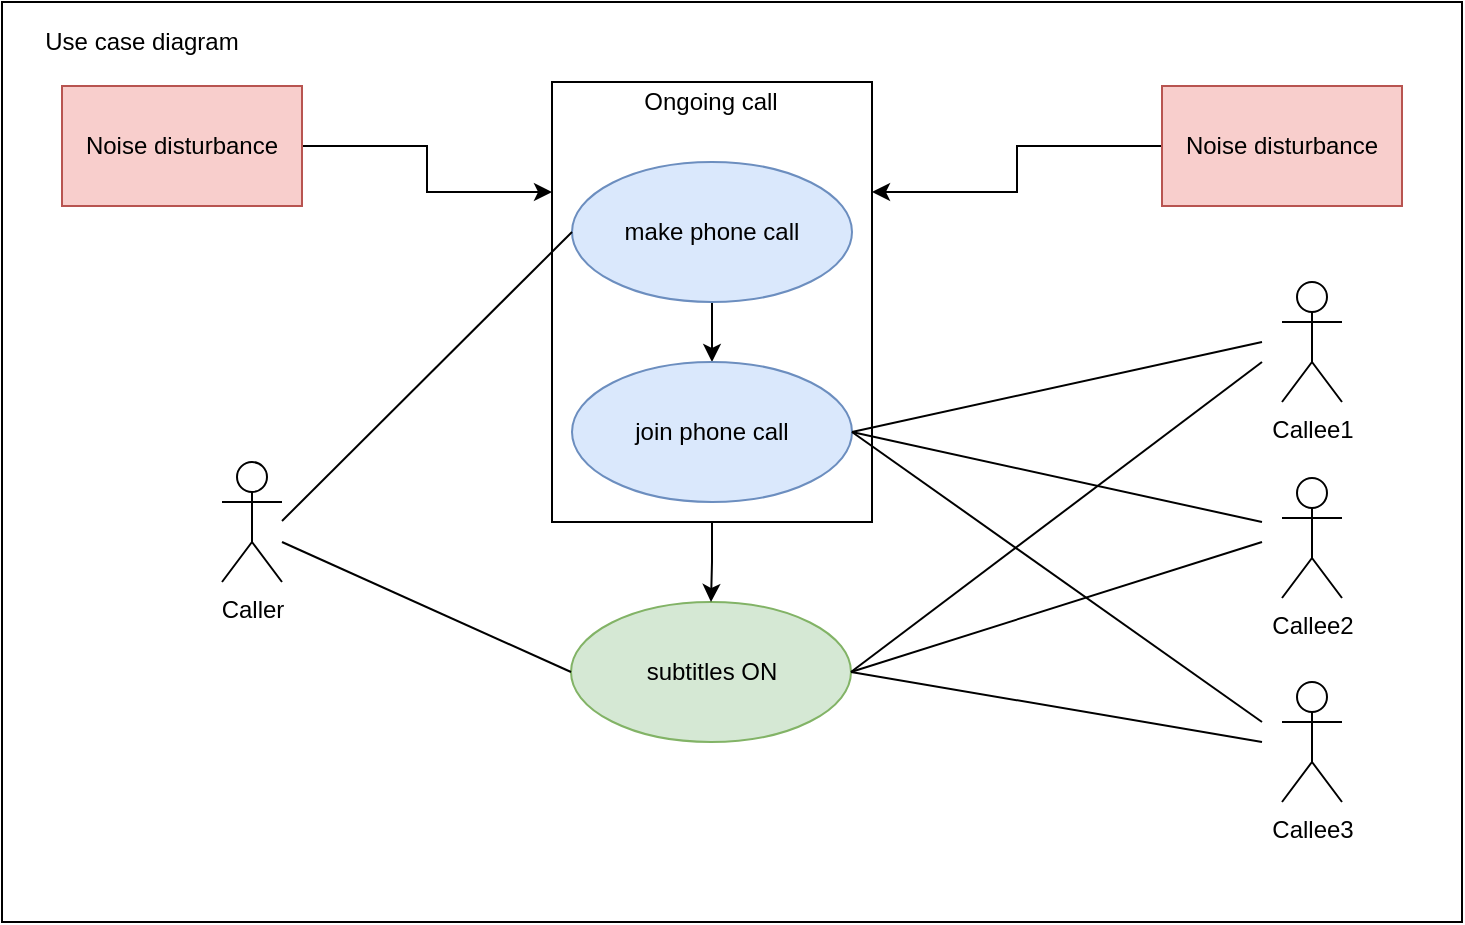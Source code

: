 <mxfile version="10.6.7" type="device"><diagram id="wDstEkDMeFi3C4l78Xk3" name="Page-1"><mxGraphModel dx="1017" dy="566" grid="1" gridSize="10" guides="1" tooltips="1" connect="1" arrows="1" fold="1" page="1" pageScale="1" pageWidth="850" pageHeight="1100" math="0" shadow="0"><root><mxCell id="0"/><mxCell id="1" parent="0"/><mxCell id="4fCn5-tYZelmrQoXvwpX-18" value="" style="rounded=0;whiteSpace=wrap;html=1;fillColor=none;" vertex="1" parent="1"><mxGeometry x="345" y="60" width="160" height="220" as="geometry"/></mxCell><mxCell id="4fCn5-tYZelmrQoXvwpX-1" value="Caller" style="shape=umlActor;html=1;verticalLabelPosition=bottom;verticalAlign=top;align=center;" vertex="1" parent="1"><mxGeometry x="180" y="250" width="30" height="60" as="geometry"/></mxCell><mxCell id="4fCn5-tYZelmrQoXvwpX-2" value="Callee2" style="shape=umlActor;html=1;verticalLabelPosition=bottom;verticalAlign=top;align=center;" vertex="1" parent="1"><mxGeometry x="710" y="258" width="30" height="60" as="geometry"/></mxCell><mxCell id="4fCn5-tYZelmrQoXvwpX-3" value="Callee3" style="shape=umlActor;html=1;verticalLabelPosition=bottom;verticalAlign=top;align=center;" vertex="1" parent="1"><mxGeometry x="710" y="360" width="30" height="60" as="geometry"/></mxCell><mxCell id="4fCn5-tYZelmrQoXvwpX-4" value="Callee1" style="shape=umlActor;html=1;verticalLabelPosition=bottom;verticalAlign=top;align=center;" vertex="1" parent="1"><mxGeometry x="710" y="160" width="30" height="60" as="geometry"/></mxCell><mxCell id="4fCn5-tYZelmrQoXvwpX-16" style="edgeStyle=orthogonalEdgeStyle;rounded=0;orthogonalLoop=1;jettySize=auto;html=1;exitX=0.5;exitY=1;exitDx=0;exitDy=0;" edge="1" parent="1" source="4fCn5-tYZelmrQoXvwpX-5" target="4fCn5-tYZelmrQoXvwpX-6"><mxGeometry relative="1" as="geometry"/></mxCell><mxCell id="4fCn5-tYZelmrQoXvwpX-5" value="make phone call" style="ellipse;whiteSpace=wrap;html=1;fillColor=#dae8fc;strokeColor=#6c8ebf;" vertex="1" parent="1"><mxGeometry x="355" y="100" width="140" height="70" as="geometry"/></mxCell><mxCell id="4fCn5-tYZelmrQoXvwpX-6" value="join phone call" style="ellipse;whiteSpace=wrap;html=1;fillColor=#dae8fc;strokeColor=#6c8ebf;" vertex="1" parent="1"><mxGeometry x="355" y="200" width="140" height="70" as="geometry"/></mxCell><mxCell id="4fCn5-tYZelmrQoXvwpX-8" value="subtitles ON" style="ellipse;whiteSpace=wrap;html=1;fillColor=#d5e8d4;strokeColor=#82b366;" vertex="1" parent="1"><mxGeometry x="354.5" y="320" width="140" height="70" as="geometry"/></mxCell><mxCell id="4fCn5-tYZelmrQoXvwpX-11" value="" style="edgeStyle=none;html=1;endArrow=none;verticalAlign=bottom;entryX=0;entryY=0.5;entryDx=0;entryDy=0;" edge="1" parent="1" target="4fCn5-tYZelmrQoXvwpX-5"><mxGeometry width="160" relative="1" as="geometry"><mxPoint x="210" y="279.5" as="sourcePoint"/><mxPoint x="370" y="279.5" as="targetPoint"/></mxGeometry></mxCell><mxCell id="4fCn5-tYZelmrQoXvwpX-12" value="" style="edgeStyle=none;html=1;endArrow=none;verticalAlign=bottom;exitX=1;exitY=0.5;exitDx=0;exitDy=0;" edge="1" parent="1" source="4fCn5-tYZelmrQoXvwpX-6"><mxGeometry width="160" relative="1" as="geometry"><mxPoint x="530" y="180" as="sourcePoint"/><mxPoint x="700" y="190" as="targetPoint"/></mxGeometry></mxCell><mxCell id="4fCn5-tYZelmrQoXvwpX-13" value="" style="edgeStyle=none;html=1;endArrow=none;verticalAlign=bottom;exitX=1;exitY=0.5;exitDx=0;exitDy=0;" edge="1" parent="1" source="4fCn5-tYZelmrQoXvwpX-6"><mxGeometry width="160" relative="1" as="geometry"><mxPoint x="520" y="260" as="sourcePoint"/><mxPoint x="700" y="280" as="targetPoint"/></mxGeometry></mxCell><mxCell id="4fCn5-tYZelmrQoXvwpX-15" value="" style="edgeStyle=none;html=1;endArrow=none;verticalAlign=bottom;exitX=1;exitY=0.5;exitDx=0;exitDy=0;" edge="1" parent="1" source="4fCn5-tYZelmrQoXvwpX-6"><mxGeometry width="160" relative="1" as="geometry"><mxPoint x="504.667" y="244.833" as="sourcePoint"/><mxPoint x="700" y="380" as="targetPoint"/></mxGeometry></mxCell><mxCell id="4fCn5-tYZelmrQoXvwpX-26" style="edgeStyle=orthogonalEdgeStyle;rounded=0;orthogonalLoop=1;jettySize=auto;html=1;exitX=0.5;exitY=1;exitDx=0;exitDy=0;entryX=0.5;entryY=0;entryDx=0;entryDy=0;" edge="1" parent="1" source="4fCn5-tYZelmrQoXvwpX-18" target="4fCn5-tYZelmrQoXvwpX-8"><mxGeometry relative="1" as="geometry"/></mxCell><mxCell id="4fCn5-tYZelmrQoXvwpX-25" style="edgeStyle=orthogonalEdgeStyle;rounded=0;orthogonalLoop=1;jettySize=auto;html=1;exitX=1;exitY=0.5;exitDx=0;exitDy=0;entryX=0;entryY=0.25;entryDx=0;entryDy=0;" edge="1" parent="1" source="4fCn5-tYZelmrQoXvwpX-21" target="4fCn5-tYZelmrQoXvwpX-18"><mxGeometry relative="1" as="geometry"/></mxCell><mxCell id="4fCn5-tYZelmrQoXvwpX-21" value="Noise disturbance" style="rounded=0;whiteSpace=wrap;html=1;fillColor=#f8cecc;strokeColor=#b85450;" vertex="1" parent="1"><mxGeometry x="100" y="62" width="120" height="60" as="geometry"/></mxCell><mxCell id="4fCn5-tYZelmrQoXvwpX-24" style="edgeStyle=orthogonalEdgeStyle;rounded=0;orthogonalLoop=1;jettySize=auto;html=1;exitX=0;exitY=0.5;exitDx=0;exitDy=0;entryX=1;entryY=0.25;entryDx=0;entryDy=0;" edge="1" parent="1" source="4fCn5-tYZelmrQoXvwpX-22" target="4fCn5-tYZelmrQoXvwpX-18"><mxGeometry relative="1" as="geometry"/></mxCell><mxCell id="4fCn5-tYZelmrQoXvwpX-22" value="Noise disturbance" style="rounded=0;whiteSpace=wrap;html=1;fillColor=#f8cecc;strokeColor=#b85450;" vertex="1" parent="1"><mxGeometry x="650" y="62" width="120" height="60" as="geometry"/></mxCell><mxCell id="4fCn5-tYZelmrQoXvwpX-23" value="Ongoing call" style="text;html=1;strokeColor=none;fillColor=none;align=center;verticalAlign=middle;whiteSpace=wrap;rounded=0;" vertex="1" parent="1"><mxGeometry x="387" y="60" width="75" height="20" as="geometry"/></mxCell><mxCell id="4fCn5-tYZelmrQoXvwpX-27" value="" style="edgeStyle=none;html=1;endArrow=none;verticalAlign=bottom;entryX=0;entryY=0.5;entryDx=0;entryDy=0;" edge="1" parent="1" target="4fCn5-tYZelmrQoXvwpX-8"><mxGeometry width="160" relative="1" as="geometry"><mxPoint x="210" y="290" as="sourcePoint"/><mxPoint x="340" y="350" as="targetPoint"/></mxGeometry></mxCell><mxCell id="4fCn5-tYZelmrQoXvwpX-29" value="" style="edgeStyle=none;html=1;endArrow=none;verticalAlign=bottom;exitX=1;exitY=0.5;exitDx=0;exitDy=0;" edge="1" parent="1" source="4fCn5-tYZelmrQoXvwpX-8"><mxGeometry width="160" relative="1" as="geometry"><mxPoint x="510" y="360" as="sourcePoint"/><mxPoint x="700" y="200" as="targetPoint"/></mxGeometry></mxCell><mxCell id="4fCn5-tYZelmrQoXvwpX-31" value="" style="edgeStyle=none;html=1;endArrow=none;verticalAlign=bottom;exitX=1;exitY=0.5;exitDx=0;exitDy=0;" edge="1" parent="1" source="4fCn5-tYZelmrQoXvwpX-8"><mxGeometry width="160" relative="1" as="geometry"><mxPoint x="504.667" y="364.833" as="sourcePoint"/><mxPoint x="700" y="290" as="targetPoint"/></mxGeometry></mxCell><mxCell id="4fCn5-tYZelmrQoXvwpX-32" value="" style="edgeStyle=none;html=1;endArrow=none;verticalAlign=bottom;exitX=1;exitY=0.5;exitDx=0;exitDy=0;" edge="1" parent="1" source="4fCn5-tYZelmrQoXvwpX-8"><mxGeometry width="160" relative="1" as="geometry"><mxPoint x="514.667" y="374.833" as="sourcePoint"/><mxPoint x="700" y="390" as="targetPoint"/></mxGeometry></mxCell><mxCell id="4fCn5-tYZelmrQoXvwpX-33" value="" style="rounded=0;whiteSpace=wrap;html=1;fillColor=none;" vertex="1" parent="1"><mxGeometry x="70" y="20" width="730" height="460" as="geometry"/></mxCell><mxCell id="4fCn5-tYZelmrQoXvwpX-34" value="Use case diagram" style="text;html=1;strokeColor=none;fillColor=none;align=center;verticalAlign=middle;whiteSpace=wrap;rounded=0;" vertex="1" parent="1"><mxGeometry x="80" y="30" width="120" height="20" as="geometry"/></mxCell></root></mxGraphModel></diagram></mxfile>